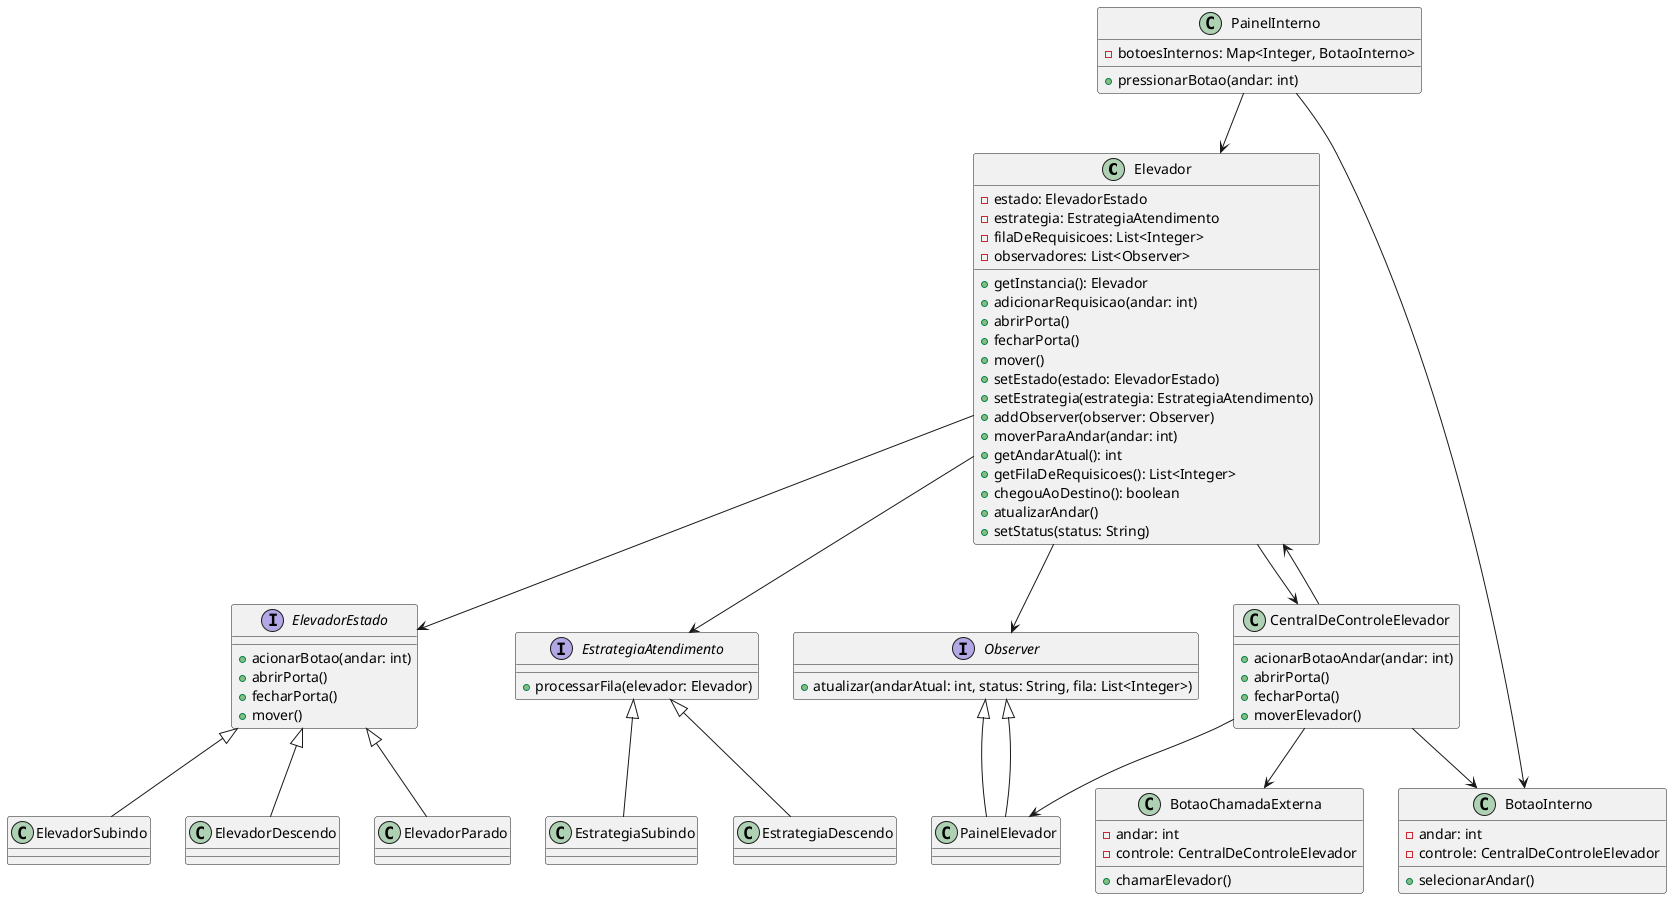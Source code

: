 @startuml
class Elevador {
    - estado: ElevadorEstado
    - estrategia: EstrategiaAtendimento
    - filaDeRequisicoes: List<Integer>
    - observadores: List<Observer>
    + getInstancia(): Elevador
    + adicionarRequisicao(andar: int)
    + abrirPorta()
    + fecharPorta()
    + mover()
    + setEstado(estado: ElevadorEstado)
    + setEstrategia(estrategia: EstrategiaAtendimento)
    + addObserver(observer: Observer)
    + moverParaAndar(andar: int)
    + getAndarAtual(): int
    + getFilaDeRequisicoes(): List<Integer>
    + chegouAoDestino(): boolean
    + atualizarAndar()
    + setStatus(status: String)
}

interface ElevadorEstado {
    + acionarBotao(andar: int)
    + abrirPorta()
    + fecharPorta()
    + mover()
}

ElevadorEstado <|-- ElevadorSubindo
ElevadorEstado <|-- ElevadorDescendo
ElevadorEstado <|-- ElevadorParado

interface EstrategiaAtendimento {
    + processarFila(elevador: Elevador)
}

EstrategiaAtendimento <|-- EstrategiaSubindo
EstrategiaAtendimento <|-- EstrategiaDescendo

interface Observer {
    + atualizar(andarAtual: int, status: String, fila: List<Integer>)
}

Observer <|-- PainelElevador

class BotaoChamadaExterna {
    - andar: int
    - controle: CentralDeControleElevador
    + chamarElevador()
}

class BotaoInterno {
    - andar: int
    - controle: CentralDeControleElevador
    + selecionarAndar()
}

class PainelInterno {
    - botoesInternos: Map<Integer, BotaoInterno>
    + pressionarBotao(andar: int)
}

class CentralDeControleElevador {
    + acionarBotaoAndar(andar: int)
    + abrirPorta()
    + fecharPorta()
    + moverElevador()
}

Elevador --> Observer
Elevador --> ElevadorEstado
Elevador --> EstrategiaAtendimento
Observer <|-- PainelElevador
Elevador --> CentralDeControleElevador
CentralDeControleElevador --> PainelElevador
CentralDeControleElevador --> Elevador
CentralDeControleElevador --> BotaoChamadaExterna
CentralDeControleElevador --> BotaoInterno
PainelInterno --> BotaoInterno
PainelInterno --> Elevador
@enduml

